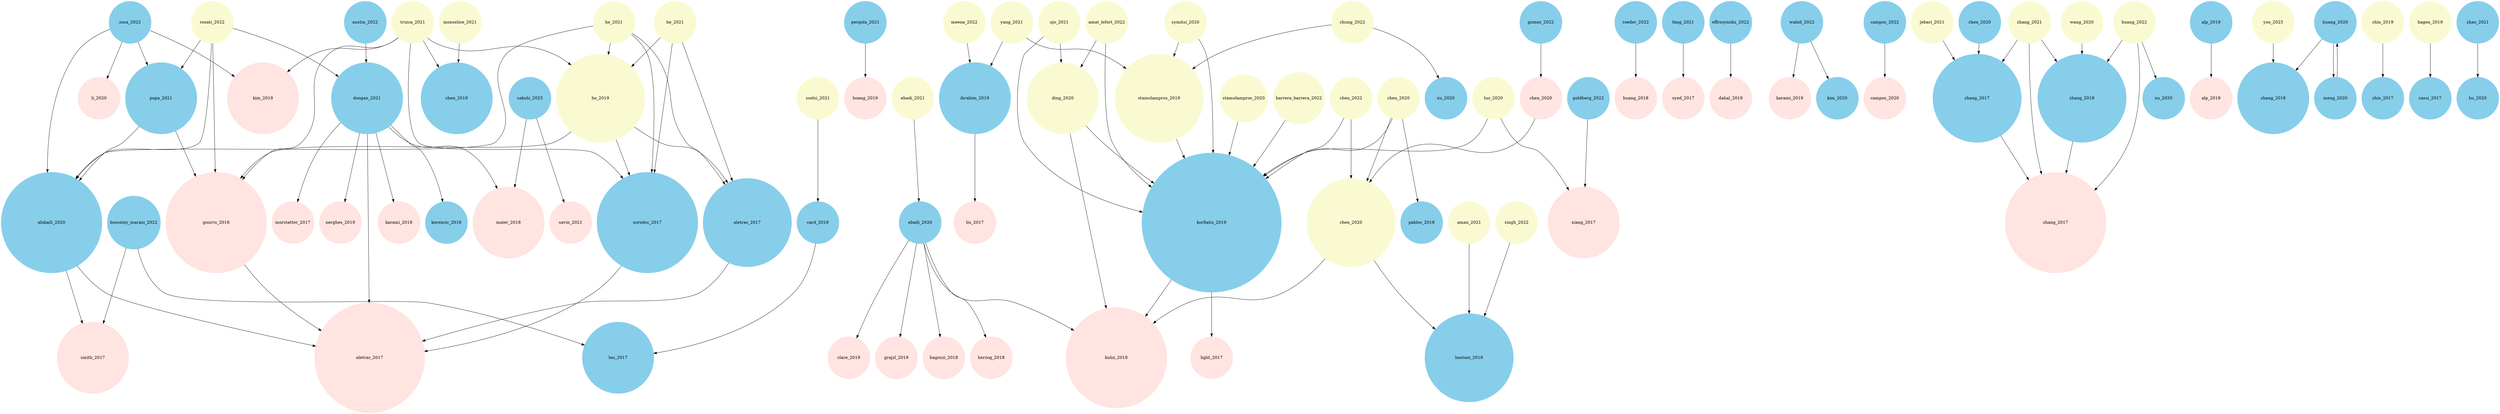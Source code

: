 strict digraph  {
hosseiny_marani_2022_one_rating_to_rule_them_all_evidence_of_multidimensionality_in_human_assessment_of_topic_labeling_quality [color=skyblue, height=2, id=hosseiny_marani_2022_one_rating_to_rule_them_all_evidence_of_multidimensionality_in_human_assessment_of_topic_labeling_quality, label=hosseiny_marani_2022, shape=circle, style=filled, width=2];
smith_2017_evaluating_visual_representations_for_topic_understanding_and_their_effects_on_manually_generated_topic_labels [color=mistyrose, height="3.386294361119891", id=smith_2017_evaluating_visual_representations_for_topic_understanding_and_their_effects_on_manually_generated_topic_labels, label=smith_2017, shape=circle, style=filled, width="3.386294361119891"];
sorodoc_2017_multimodal_topic_labelling [color=skyblue, height="4.772588722239782", id=sorodoc_2017_multimodal_topic_labelling, label=sorodoc_2017, shape=circle, style=filled, width="4.772588722239782"];
aletras_2017_evaluating_topic_representations_for_exploring_document_collections [color=mistyrose, height="5.218875824868201", id=aletras_2017_evaluating_topic_representations_for_exploring_document_collections, label=aletras_2017, shape=circle, style=filled, width="5.218875824868201"];
popa_2021_bart_tl_weakly_supervised_topic_label_generation [color=skyblue, height="3.386294361119891", id=popa_2021_bart_tl_weakly_supervised_topic_label_generation, label=popa_2021, shape=circle, style=filled, width="3.386294361119891"];
gourru_2018_united_we_stand_using_multiple_strategies_for_topic_labeling [color=mistyrose, height="4.772588722239782", id=gourru_2018_united_we_stand_using_multiple_strategies_for_topic_labeling, label=gourru_2018, shape=circle, style=filled, width="4.772588722239782"];
zosa_2022_multilingual_topic_labelling_of_news_topics_using_ontological_mapping [color=skyblue, height=2, id=zosa_2022_multilingual_topic_labelling_of_news_topics_using_ontological_mapping, label=zosa_2022, shape=circle, style=filled, width=2];
li_2020_global_surveillance_of_covid_19_by_mining_news_media_using_a_multi_source_dynamic_embedded_topic_model [color=mistyrose, height="2.0", id=li_2020_global_surveillance_of_covid_19_by_mining_news_media_using_a_multi_source_dynamic_embedded_topic_model, label=li_2020, shape=circle, style=filled, width="2.0"];
kim_2019_an_ontology_based_labeling_of_influential_topics_using_topic_network_analysis [color=mistyrose, height="3.386294361119891", id=kim_2019_an_ontology_based_labeling_of_influential_topics_using_topic_network_analysis, label=kim_2019, shape=circle, style=filled, width="3.386294361119891"];
pergola_2021_a_disentangled_adversarial_neural_topic_model_for_separating_opinions_from_plots_in_user_reviews [color=skyblue, height=2, id=pergola_2021_a_disentangled_adversarial_neural_topic_model_for_separating_opinions_from_plots_in_user_reviews, label=pergola_2021, shape=circle, style=filled, width=2];
hoang_2019_towards_autoencoding_variational_inference_for_aspect_based_opinion_summary [color=mistyrose, height="2.0", id=hoang_2019_towards_autoencoding_variational_inference_for_aspect_based_opinion_summary, label=hoang_2019, shape=circle, style=filled, width="2.0"];
doogan_2021_topic_model_or_topic_twaddle_re_evaluating_semantic_interpretability_measures [color=skyblue, height="3.386294361119891", id=doogan_2021_topic_model_or_topic_twaddle_re_evaluating_semantic_interpretability_measures, label=doogan_2021, shape=circle, style=filled, width="3.386294361119891"];
morstatter_2017_in_search_of_coherence_and_consensus_measuring_the_interpretability_of_statistical_topics [color=mistyrose, height="2.0", id=morstatter_2017_in_search_of_coherence_and_consensus_measuring_the_interpretability_of_statistical_topics, label=morstatter_2017, shape=circle, style=filled, width="2.0"];
nerghes_2019_narratives_of_the_refugee_crisis_a_comparative_study_of_mainstream_media_and_twitter [color=mistyrose, height="2.0", id=nerghes_2019_narratives_of_the_refugee_crisis_a_comparative_study_of_mainstream_media_and_twitter, label=nerghes_2019, shape=circle, style=filled, width="2.0"];
maier_2018_applying_lda_topic_modeling_in_communication_research_toward_a_valid_and_reliable_methodology [color=mistyrose, height="3.386294361119891", id=maier_2018_applying_lda_topic_modeling_in_communication_research_toward_a_valid_and_reliable_methodology, label=maier_2018, shape=circle, style=filled, width="3.386294361119891"];
karami_2018_characterizing_diabetes_diet_exercise_and_obesity_comments_on_twitter [color=mistyrose, height="2.0", id=karami_2018_characterizing_diabetes_diet_exercise_and_obesity_comments_on_twitter, label=karami_2018, shape=circle, style=filled, width="2.0"];
alokaili_2020_automatic_generation_of_topic_labels [color=skyblue, height="4.772588722239782", id=alokaili_2020_automatic_generation_of_topic_labels, label=alokaili_2020, shape=circle, style=filled, width="4.772588722239782"];
ibrahim_2019_a_text_analytics_approach_for_online_retailing_service_improvement_evidence_from_twitter [color=skyblue, height="3.386294361119891", id=ibrahim_2019_a_text_analytics_approach_for_online_retailing_service_improvement_evidence_from_twitter, label=ibrahim_2019, shape=circle, style=filled, width="3.386294361119891"];
liu_2017_an_investigation_of_brand_related_user_generated_content_on_twitter [color=mistyrose, height="2.0", id=liu_2017_an_investigation_of_brand_related_user_generated_content_on_twitter, label=liu_2017, shape=circle, style=filled, width="2.0"];
goldberg_2022_sourcing_product_innovation_intelligence_from_online_reviews [color=skyblue, height=2, id=goldberg_2022_sourcing_product_innovation_intelligence_from_online_reviews, label=goldberg_2022, shape=circle, style=filled, width=2];
xiang_2017_a_comparative_analysis_of_major_online_review_platforms_implications_for_social_media_analytics_in_hospitality_and_tourism [color=mistyrose, height="3.386294361119891", id=xiang_2017_a_comparative_analysis_of_major_online_review_platforms_implications_for_social_media_analytics_in_hospitality_and_tourism, label=xiang_2017, shape=circle, style=filled, width="3.386294361119891"];
roeder_2022_data_driven_decision_making_in_credit_risk_management_the_information_value_of_analyst_reports [color=skyblue, height=2, id=roeder_2022_data_driven_decision_making_in_credit_risk_management_the_information_value_of_analyst_reports, label=roeder_2022, shape=circle, style=filled, width=2];
huang_2018_analyst_information_discovery_and_interpretation_roles_a_topic_modeling_approach [color=mistyrose, height="2.0", id=huang_2018_analyst_information_discovery_and_interpretation_roles_a_topic_modeling_approach, label=huang_2018, shape=circle, style=filled, width="2.0"];
sakshi_2023_recent_trends_in_mathematical_expressions_recognition_an_lda_based_analysis [color=skyblue, height=2, id=sakshi_2023_recent_trends_in_mathematical_expressions_recognition_an_lda_based_analysis, label=sakshi_2023, shape=circle, style=filled, width=2];
savin_2021_free_associations_of_citizens_and_scientists_with_economic_and_green_growth_a_computational_linguistics_analysis [color=mistyrose, height="2.0", id=savin_2021_free_associations_of_citizens_and_scientists_with_economic_and_green_growth_a_computational_linguistics_analysis, label=savin_2021, shape=circle, style=filled, width="2.0"];
korfiatis_2019_measuring_service_quality_from_unstructured_data_a_topic_modeling_application_on_airline_passengers_online_reviews [color=skyblue, height="6.605170185988092", id=korfiatis_2019_measuring_service_quality_from_unstructured_data_a_topic_modeling_application_on_airline_passengers_online_reviews, label=korfiatis_2019, shape=circle, style=filled, width="6.605170185988092"];
kuhn_2018_using_structural_topic_modeling_to_identify_latent_topics_and_trends_in_aviation_incident_reports [color=mistyrose, height="4.772588722239782", id=kuhn_2018_using_structural_topic_modeling_to_identify_latent_topics_and_trends_in_aviation_incident_reports, label=kuhn_2018, shape=circle, style=filled, width="4.772588722239782"];
light_2017_managing_the_boundaries_of_taste_culture_valuation_and_computational_social_science [color=mistyrose, height="2.0", id=light_2017_managing_the_boundaries_of_taste_culture_valuation_and_computational_social_science, label=light_2017, shape=circle, style=filled, width="2.0"];
gomez_2022_large_scale_analysis_of_open_mooc_reviews_to_support_learners_course_selection [color=skyblue, height=2, id=gomez_2022_large_scale_analysis_of_open_mooc_reviews_to_support_learners_course_selection, label=gomez_2022, shape=circle, style=filled, width=2];
chen_2020_what_are_moocs_learners_concerns_text_analysis_of_reviews_for_computer_science_courses [color=mistyrose, height="2.0", id=chen_2020_what_are_moocs_learners_concerns_text_analysis_of_reviews_for_computer_science_courses, label=chen_2020, shape=circle, style=filled, width="2.0"];
fang_2021_criteria_determination_of_analytic_hierarchy_process_using_a_topic_model [color=skyblue, height=2, id=fang_2021_criteria_determination_of_analytic_hierarchy_process_using_a_topic_model, label=fang_2021, shape=circle, style=filled, width=2];
syed_2017_full_text_or_abstract_examining_topic_coherence_scores_using_latent_dirichlet_allocation [color=mistyrose, height="2.0", id=syed_2017_full_text_or_abstract_examining_topic_coherence_scores_using_latent_dirichlet_allocation, label=syed_2017, shape=circle, style=filled, width="2.0"];
effrosynidis_2022_the_climate_change_twitter_dataset [color=skyblue, height=2, id=effrosynidis_2022_the_climate_change_twitter_dataset, label=effrosynidis_2022, shape=circle, style=filled, width=2];
dahal_2019_topic_modeling_and_sentiment_analysis_of_global_climate_change_tweets [color=mistyrose, height="2.0", id=dahal_2019_topic_modeling_and_sentiment_analysis_of_global_climate_change_tweets, label=dahal_2019, shape=circle, style=filled, width="2.0"];
wahid_2022_topic2labels_a_framework_to_annotate_and_classify_the_social_media_data_through_lda_topics_and_deep_learning_models_for_crisis_response [color=skyblue, height=2, id=wahid_2022_topic2labels_a_framework_to_annotate_and_classify_the_social_media_data_through_lda_topics_and_deep_learning_models_for_crisis_response, label=wahid_2022, shape=circle, style=filled, width=2];
karami_2019_twitter_speaks_a_case_of_national_disaster_situational_awareness [color=mistyrose, height="2.0", id=karami_2019_twitter_speaks_a_case_of_national_disaster_situational_awareness, label=karami_2019, shape=circle, style=filled, width="2.0"];
campos_2022_providing_recommendations_for_communities_of_learners_in_moocs_ecosystems [color=skyblue, height=2, id=campos_2022_providing_recommendations_for_communities_of_learners_in_moocs_ecosystems, label=campos_2022, shape=circle, style=filled, width=2];
campos_2020_recommendation_system_for_knowledge_acquisition_in_moocs_ecosystems [color=mistyrose, height="2.0", id=campos_2020_recommendation_system_for_knowledge_acquisition_in_moocs_ecosystems, label=campos_2020, shape=circle, style=filled, width="2.0"];
zhang_2018_does_deep_learning_help_topic_extraction_a_kernel_k_means_clustering_method_with_word_embedding [color=skyblue, height="4.19722457733622", id=zhang_2018_does_deep_learning_help_topic_extraction_a_kernel_k_means_clustering_method_with_word_embedding, label=zhang_2018, shape=circle, style=filled, width="4.19722457733622"];
zhang_2017_scientific_evolutionary_pathways_identifying_and_visualizing_relationships_for_scientific_topics [color=mistyrose, height="4.772588722239782", id=zhang_2017_scientific_evolutionary_pathways_identifying_and_visualizing_relationships_for_scientific_topics, label=zhang_2017, shape=circle, style=filled, width="4.772588722239782"];
ebadi_2020_application_of_machine_learning_techniques_to_assess_the_trends_and_alignment_of_the_funded_research_output [color=skyblue, height="2.0", id=ebadi_2020_application_of_machine_learning_techniques_to_assess_the_trends_and_alignment_of_the_funded_research_output, label=ebadi_2020, shape=circle, style=filled, width="2.0"];
bagozzi_2018_the_politics_of_scrutiny_in_human_rights_monitoring_evidence_from_structural_topic_models_of_us_state_department_human_rights_reports [color=mistyrose, height="2.0", id=bagozzi_2018_the_politics_of_scrutiny_in_human_rights_monitoring_evidence_from_structural_topic_models_of_us_state_department_human_rights_reports, label=bagozzi_2018, shape=circle, style=filled, width="2.0"];
herzog_2018_transfer_topic_labeling_with_domain_specific_knowledge_base_an_analysis_of_uk_house_of_commons_speeches_1935_2014 [color=mistyrose, height="2.0", id=herzog_2018_transfer_topic_labeling_with_domain_specific_knowledge_base_an_analysis_of_uk_house_of_commons_speeches_1935_2014, label=herzog_2018, shape=circle, style=filled, width="2.0"];
clare_2019_modelling_research_topic_trends_in_community_forestry [color=mistyrose, height="2.0", id=clare_2019_modelling_research_topic_trends_in_community_forestry, label=clare_2019, shape=circle, style=filled, width="2.0"];
grajzl_2019_toward_understanding_17th_century_english_culture_a_structural_topic_model_of_francis_bacontextquotesingles_ideas [color=mistyrose, height="2.0", id=grajzl_2019_toward_understanding_17th_century_english_culture_a_structural_topic_model_of_francis_bacontextquotesingles_ideas, label=grajzl_2019, shape=circle, style=filled, width="2.0"];
alp_2019_influence_factorization_for_identifying_authorities_in_twitter [color=skyblue, height=2, id=alp_2019_influence_factorization_for_identifying_authorities_in_twitter, label=alp_2019, shape=circle, style=filled, width=2];
alp_2018_identifying_topical_influencers_on_twitter_based_on_user_behavior_and_network_topology [color=mistyrose, height="2.0", id=alp_2018_identifying_topical_influencers_on_twitter_based_on_user_behavior_and_network_topology, label=alp_2018, shape=circle, style=filled, width="2.0"];
card_2018_neural_models_for_documents_with_metadata [color=skyblue, height="2.0", id=card_2018_neural_models_for_documents_with_metadata, label=card_2018, shape=circle, style=filled, width="2.0"];
scelsi_2021_principled_analysis_of_energy_discourse_across_domains_with_thesaurus_based_automatic_topic_labeling [color=lightgoldenrodyellow, height=2, id=scelsi_2021_principled_analysis_of_energy_discourse_across_domains_with_thesaurus_based_automatic_topic_labeling, label=scelsi_2021, shape=circle, style=filled, width=2];
he_2021_automatic_topic_labeling_model_with_paired_attention_based_on_pre_trained_deep_neural_network [color=lightgoldenrodyellow, height=2, id=he_2021_automatic_topic_labeling_model_with_paired_attention_based_on_pre_trained_deep_neural_network, label=he_2021, shape=circle, style=filled, width=2];
truica_2021_tlatr_automatic_topic_labeling_using_automatic_domain_specific_term_recognition [color=lightgoldenrodyellow, height=2, id=truica_2021_tlatr_automatic_topic_labeling_using_automatic_domain_specific_term_recognition, label=truica_2021, shape=circle, style=filled, width=2];
he_2021_automatic_topic_labeling_using_graph_based_pre_trained_neural_embedding [color=lightgoldenrodyellow, height=2, id=he_2021_automatic_topic_labeling_using_graph_based_pre_trained_neural_embedding, label=he_2021, shape=circle, style=filled, width=2];
he_2019_automatic_labeling_of_topic_models_using_graph_based_ranking [color=lightgoldenrodyellow, height="4.19722457733622", id=he_2019_automatic_labeling_of_topic_models_using_graph_based_ranking, label=he_2019, shape=circle, style=filled, width="4.19722457733622"];
rosati_2022_moving_beyond_word_lists_towards_abstractive_topic_labels_for_human_like_topics_of_scientific_documents [color=lightgoldenrodyellow, height=2, id=rosati_2022_moving_beyond_word_lists_towards_abstractive_topic_labels_for_human_like_topics_of_scientific_documents, label=rosati_2022, shape=circle, style=filled, width=2];
aletras_2017_labeling_topics_with_images_using_a_neural_network [color=skyblue, height="4.19722457733622", id=aletras_2017_labeling_topics_with_images_using_a_neural_network, label=aletras_2017, shape=circle, style=filled, width="4.19722457733622"];
zhang_2018_taxogen_unsupervised_topic_taxonomy_construction_by_adaptive_term_embedding_and_clustering [color=skyblue, height="3.386294361119891", id=zhang_2018_taxogen_unsupervised_topic_taxonomy_construction_by_adaptive_term_embedding_and_clustering, label=zhang_2018, shape=circle, style=filled, width="3.386294361119891"];
yoo_2023_exploring_the_nexus_between_food_and_vegn_lifestyle_via_text_mining_based_online_community_analytics [color=lightgoldenrodyellow, height=2, id=yoo_2023_exploring_the_nexus_between_food_and_vegn_lifestyle_via_text_mining_based_online_community_analytics, label=yoo_2023, shape=circle, style=filled, width=2];
chin_2017_totem_personal_tweets_summarization_on_mobile_devices [color=skyblue, height="2.0", id=chin_2017_totem_personal_tweets_summarization_on_mobile_devices, label=chin_2017, shape=circle, style=filled, width="2.0"];
chin_2019_ondemand_recent_personal_tweets_summarization_on_mobile_devices [color=lightgoldenrodyellow, height=2, id=chin_2019_ondemand_recent_personal_tweets_summarization_on_mobile_devices, label=chin_2019, shape=circle, style=filled, width=2];
xu_2020_how_do_consumers_in_the_sharing_economy_value_sharing_evidence_from_online_reviews [color=skyblue, height="2.0", id=xu_2020_how_do_consumers_in_the_sharing_economy_value_sharing_evidence_from_online_reviews, label=xu_2020, shape=circle, style=filled, width="2.0"];
chung_2022_understanding_music_streaming_services_via_text_mining_of_online_customer_reviews [color=lightgoldenrodyellow, height=2, id=chung_2022_understanding_music_streaming_services_via_text_mining_of_online_customer_reviews, label=chung_2022, shape=circle, style=filled, width=2];
meena_2022_online_food_delivery_companies_performance_and_consumers_expectations_during_covid_19_an_investigation_using_machine_learning_approach [color=lightgoldenrodyellow, height=2, id=meena_2022_online_food_delivery_companies_performance_and_consumers_expectations_during_covid_19_an_investigation_using_machine_learning_approach, label=meena_2022, shape=circle, style=filled, width=2];
yang_2021_revealing_industry_challenge_and_business_response_to_covid_19_a_text_mining_approach [color=lightgoldenrodyellow, height=2, id=yang_2021_revealing_industry_challenge_and_business_response_to_covid_19_a_text_mining_approach, label=yang_2021, shape=circle, style=filled, width=2];
pablos_2018_w2vlda_almost_unsupervised_system_for_aspect_based_sentiment_analysis [color=skyblue, height="2.0", id=pablos_2018_w2vlda_almost_unsupervised_system_for_aspect_based_sentiment_analysis, label=pablos_2018, shape=circle, style=filled, width="2.0"];
chen_2020_a_structural_topic_modeling_based_bibliometric_study_of_sentiment_analysis_literature [color=lightgoldenrodyellow, height=2, id=chen_2020_a_structural_topic_modeling_based_bibliometric_study_of_sentiment_analysis_literature, label=chen_2020, shape=circle, style=filled, width=2];
symitsi_2020_the_informational_value_of_employee_online_reviews [color=lightgoldenrodyellow, height=2, id=symitsi_2020_the_informational_value_of_employee_online_reviews, label=symitsi_2020, shape=circle, style=filled, width=2];
ojo_2021_what_matters_most_to_patients_on_the_core_determinants_of_patient_experience_from_free_text_feedback [color=lightgoldenrodyellow, height=2, id=ojo_2021_what_matters_most_to_patients_on_the_core_determinants_of_patient_experience_from_free_text_feedback, label=ojo_2021, shape=circle, style=filled, width=2];
amat_lefort_2022_quality_40_big_data_analytics_to_explore_service_quality_attributes_and_their_relation_to_user_sentiment_in_airbnb_reviews [color=lightgoldenrodyellow, height=2, id=amat_lefort_2022_quality_40_big_data_analytics_to_explore_service_quality_attributes_and_their_relation_to_user_sentiment_in_airbnb_reviews, label=amat_lefort_2022, shape=circle, style=filled, width=2];
chen_2022_a_decade_of_sentic_computing_topic_modeling_and_bibliometric_analysis [color=lightgoldenrodyellow, height=2, id=chen_2022_a_decade_of_sentic_computing_topic_modeling_and_bibliometric_analysis, label=chen_2022, shape=circle, style=filled, width=2];
ding_2020_employing_structural_topic_modelling_to_explore_perceived_service_quality_attributes_in_airbnb_accommodation [color=lightgoldenrodyellow, height="3.386294361119891", id=ding_2020_employing_structural_topic_modelling_to_explore_perceived_service_quality_attributes_in_airbnb_accommodation, label=ding_2020, shape=circle, style=filled, width="3.386294361119891"];
stamolampros_2020_harnessing_the_wisdom_of_employees_from_online_reviews [color=lightgoldenrodyellow, height=2, id=stamolampros_2020_harnessing_the_wisdom_of_employees_from_online_reviews, label=stamolampros_2020, shape=circle, style=filled, width=2];
stamolampros_2019_job_satisfaction_and_employee_turnover_determinants_in_high_contact_services_insights_from_employeesonline_reviews [color=lightgoldenrodyellow, height="4.19722457733622", id=stamolampros_2019_job_satisfaction_and_employee_turnover_determinants_in_high_contact_services_insights_from_employeesonline_reviews, label=stamolampros_2019, shape=circle, style=filled, width="4.19722457733622"];
luo_2020_topic_modelling_for_theme_park_online_reviews_analysis_of_disneyland [color=lightgoldenrodyellow, height=2, id=luo_2020_topic_modelling_for_theme_park_online_reviews_analysis_of_disneyland, label=luo_2020, shape=circle, style=filled, width=2];
barrera_barrera_2022_selecting_the_appropriate_leading_journal_in_hospitality_and_tourism_research_a_guide_based_on_the_topic_journal_fit_and_the_jcr_impact_factor [color=lightgoldenrodyellow, height=2, id=barrera_barrera_2022_selecting_the_appropriate_leading_journal_in_hospitality_and_tourism_research_a_guide_based_on_the_topic_journal_fit_and_the_jcr_impact_factor, label=barrera_barrera_2022, shape=circle, style=filled, width=2];
bastani_2019_latent_dirichlet_allocation_lda_for_topic_modeling_of_the_cfpb_consumer_complaints [color=skyblue, height="4.19722457733622", id=bastani_2019_latent_dirichlet_allocation_lda_for_topic_modeling_of_the_cfpb_consumer_complaints, label=bastani_2019, shape=circle, style=filled, width="4.19722457733622"];
chen_2020_detecting_latent_topics_and_trends_in_educational_technologies_over_four_decades_using_structural_topic_modeling_a_retrospective_of_all_volumes_of_computers__education [color=lightgoldenrodyellow, height="4.19722457733622", id=chen_2020_detecting_latent_topics_and_trends_in_educational_technologies_over_four_decades_using_structural_topic_modeling_a_retrospective_of_all_volumes_of_computers__education, label=chen_2020, shape=circle, style=filled, width="4.19722457733622"];
singh_2022_modeling_the_public_attitude_towards_organic_foods_a_big_data_and_text_mining_approach [color=lightgoldenrodyellow, height=2, id=singh_2022_modeling_the_public_attitude_towards_organic_foods_a_big_data_and_text_mining_approach, label=singh_2022, shape=circle, style=filled, width=2];
aman_2021_listen_to_e_scooter_riders_mining_rider_satisfaction_factors_from_app_store_reviews [color=lightgoldenrodyellow, height=2, id=aman_2021_listen_to_e_scooter_riders_mining_rider_satisfaction_factors_from_app_store_reviews, label=aman_2021, shape=circle, style=filled, width=2];
zhang_2021_topic_evolution_disruption_and_resilience_in_early_covid_19_research [color=lightgoldenrodyellow, height=2, id=zhang_2021_topic_evolution_disruption_and_resilience_in_early_covid_19_research, label=zhang_2021, shape=circle, style=filled, width=2];
huang_2022_identification_of_topic_evolution_network_analytics_with_piecewise_linear_representation_and_word_embedding [color=lightgoldenrodyellow, height=2, id=huang_2022_identification_of_topic_evolution_network_analytics_with_piecewise_linear_representation_and_word_embedding, label=huang_2022, shape=circle, style=filled, width=2];
wang_2020_a_topic_based_patent_analytics_approach_for_exploring_technological_trends_in_smart_manufacturing [color=lightgoldenrodyellow, height=2, id=wang_2020_a_topic_based_patent_analytics_approach_for_exploring_technological_trends_in_smart_manufacturing, label=wang_2020, shape=circle, style=filled, width=2];
ebadi_2021_understanding_the_temporal_evolution_of_covid_19_research_through_machine_learning_and_natural_language_processing [color=lightgoldenrodyellow, height=2, id=ebadi_2021_understanding_the_temporal_evolution_of_covid_19_research_through_machine_learning_and_natural_language_processing, label=ebadi_2021, shape=circle, style=filled, width=2];
cassi_2017_improving_fitness_mapping_research_priorities_against_societal_needs_on_obesity [color=skyblue, height="2.0", id=cassi_2017_improving_fitness_mapping_research_priorities_against_societal_needs_on_obesity, label=cassi_2017, shape=circle, style=filled, width="2.0"];
hagen_2019_open_data_visualizations_and_analytics_as_tools_for_policy_making [color=lightgoldenrodyellow, height=2, id=hagen_2019_open_data_visualizations_and_analytics_as_tools_for_policy_making, label=hagen_2019, shape=circle, style=filled, width=2];
xu_2020_topic_linked_innovation_paths_in_science_and_technology [color=skyblue, height="2.0", id=xu_2020_topic_linked_innovation_paths_in_science_and_technology, label=xu_2020, shape=circle, style=filled, width="2.0"];
zhang_2017_detecting_and_predicting_the_topic_change_of_knowledge_based_systems_a_topic_based_bibliometric_analysis_from_1991_to_2016 [color=skyblue, height="4.19722457733622", id=zhang_2017_detecting_and_predicting_the_topic_change_of_knowledge_based_systems_a_topic_based_bibliometric_analysis_from_1991_to_2016, label=zhang_2017, shape=circle, style=filled, width="4.19722457733622"];
jebari_2021_the_use_of_citation_context_to_detect_the_evolution_of_research_topics_a_large_scale_analysis [color=lightgoldenrodyellow, height=2, id=jebari_2021_the_use_of_citation_context_to_detect_the_evolution_of_research_topics_a_large_scale_analysis, label=jebari_2021, shape=circle, style=filled, width=2];
chen_2019_experimental_explorations_on_short_text_topic_mining_between_lda_and_nmf_based_schemes [color=skyblue, height="3.386294361119891", id=chen_2019_experimental_explorations_on_short_text_topic_mining_between_lda_and_nmf_based_schemes, label=chen_2019, shape=circle, style=filled, width="3.386294361119891"];
monselise_2021_topics_and_sentiments_of_public_concerns_regarding_covid_19_vaccines_social_media_trend_analysis [color=lightgoldenrodyellow, height=2, id=monselise_2021_topics_and_sentiments_of_public_concerns_regarding_covid_19_vaccines_social_media_trend_analysis, label=monselise_2021, shape=circle, style=filled, width=2];
lau_2017_topically_driven_neural_language_model [color=skyblue, height="3.386294361119891", id=lau_2017_topically_driven_neural_language_model, label=lau_2017, shape=circle, style=filled, width="3.386294361119891"];
austin_2022_community_topic_topic_model_inference_by_consecutive_word_community_discovery [color=skyblue, height=2, id=austin_2022_community_topic_topic_model_inference_by_consecutive_word_community_discovery, label=austin_2022, shape=circle, style=filled, width=2];
hu_2020_neural_topic_modeling_with_cycle_consistent_adversarial_training [color=skyblue, height="2.0", id=hu_2020_neural_topic_modeling_with_cycle_consistent_adversarial_training, label=hu_2020, shape=circle, style=filled, width="2.0"];
zhao_2021_adversarial_learning_of_poisson_factorisation_model_for_gauging_brand_sentiment_in_user_reviews [color=skyblue, height=2, id=zhao_2021_adversarial_learning_of_poisson_factorisation_model_for_gauging_brand_sentiment_in_user_reviews, label=zhao_2021, shape=circle, style=filled, width=2];
meng_2020_hierarchical_topic_mining_via_joint_spherical_tree_and_text_embedding [color=skyblue, height="2.0", id=meng_2020_hierarchical_topic_mining_via_joint_spherical_tree_and_text_embedding, label=meng_2020, shape=circle, style=filled, width="2.0"];
huang_2020_corel_seed_guided_topical_taxonomy_construction_by_concept_learning_and_relation_transferring [color=skyblue, height="2.0", id=huang_2020_corel_seed_guided_topical_taxonomy_construction_by_concept_learning_and_relation_transferring, label=huang_2020, shape=circle, style=filled, width="2.0"];
korencic_2018_document_based_topic_coherence_measures_for_news_media_text [color=skyblue, height="2.0", id=korencic_2018_document_based_topic_coherence_measures_for_news_media_text, label=korencic_2018, shape=circle, style=filled, width="2.0"];
kim_2020_word2vec_based_latent_semantic_analysis_w2v_lsa_for_topic_modeling_a_study_on_blockchain_technology_trend_analysis [color=skyblue, height="2.0", id=kim_2020_word2vec_based_latent_semantic_analysis_w2v_lsa_for_topic_modeling_a_study_on_blockchain_technology_trend_analysis, label=kim_2020, shape=circle, style=filled, width="2.0"];
chen_2020_a_topic_sensitive_trust_evaluation_approach_for_users_in_online_communities [color=skyblue, height=2, id=chen_2020_a_topic_sensitive_trust_evaluation_approach_for_users_in_online_communities, label=chen_2020, shape=circle, style=filled, width=2];
hosseiny_marani_2022_one_rating_to_rule_them_all_evidence_of_multidimensionality_in_human_assessment_of_topic_labeling_quality -> smith_2017_evaluating_visual_representations_for_topic_understanding_and_their_effects_on_manually_generated_topic_labels;
hosseiny_marani_2022_one_rating_to_rule_them_all_evidence_of_multidimensionality_in_human_assessment_of_topic_labeling_quality -> lau_2017_topically_driven_neural_language_model;
sorodoc_2017_multimodal_topic_labelling -> aletras_2017_evaluating_topic_representations_for_exploring_document_collections;
popa_2021_bart_tl_weakly_supervised_topic_label_generation -> gourru_2018_united_we_stand_using_multiple_strategies_for_topic_labeling;
popa_2021_bart_tl_weakly_supervised_topic_label_generation -> alokaili_2020_automatic_generation_of_topic_labels;
gourru_2018_united_we_stand_using_multiple_strategies_for_topic_labeling -> aletras_2017_evaluating_topic_representations_for_exploring_document_collections;
zosa_2022_multilingual_topic_labelling_of_news_topics_using_ontological_mapping -> li_2020_global_surveillance_of_covid_19_by_mining_news_media_using_a_multi_source_dynamic_embedded_topic_model;
zosa_2022_multilingual_topic_labelling_of_news_topics_using_ontological_mapping -> kim_2019_an_ontology_based_labeling_of_influential_topics_using_topic_network_analysis;
zosa_2022_multilingual_topic_labelling_of_news_topics_using_ontological_mapping -> popa_2021_bart_tl_weakly_supervised_topic_label_generation;
zosa_2022_multilingual_topic_labelling_of_news_topics_using_ontological_mapping -> alokaili_2020_automatic_generation_of_topic_labels;
pergola_2021_a_disentangled_adversarial_neural_topic_model_for_separating_opinions_from_plots_in_user_reviews -> hoang_2019_towards_autoencoding_variational_inference_for_aspect_based_opinion_summary;
doogan_2021_topic_model_or_topic_twaddle_re_evaluating_semantic_interpretability_measures -> morstatter_2017_in_search_of_coherence_and_consensus_measuring_the_interpretability_of_statistical_topics;
doogan_2021_topic_model_or_topic_twaddle_re_evaluating_semantic_interpretability_measures -> nerghes_2019_narratives_of_the_refugee_crisis_a_comparative_study_of_mainstream_media_and_twitter;
doogan_2021_topic_model_or_topic_twaddle_re_evaluating_semantic_interpretability_measures -> maier_2018_applying_lda_topic_modeling_in_communication_research_toward_a_valid_and_reliable_methodology;
doogan_2021_topic_model_or_topic_twaddle_re_evaluating_semantic_interpretability_measures -> karami_2018_characterizing_diabetes_diet_exercise_and_obesity_comments_on_twitter;
doogan_2021_topic_model_or_topic_twaddle_re_evaluating_semantic_interpretability_measures -> aletras_2017_evaluating_topic_representations_for_exploring_document_collections;
doogan_2021_topic_model_or_topic_twaddle_re_evaluating_semantic_interpretability_measures -> korencic_2018_document_based_topic_coherence_measures_for_news_media_text;
alokaili_2020_automatic_generation_of_topic_labels -> smith_2017_evaluating_visual_representations_for_topic_understanding_and_their_effects_on_manually_generated_topic_labels;
alokaili_2020_automatic_generation_of_topic_labels -> aletras_2017_evaluating_topic_representations_for_exploring_document_collections;
ibrahim_2019_a_text_analytics_approach_for_online_retailing_service_improvement_evidence_from_twitter -> liu_2017_an_investigation_of_brand_related_user_generated_content_on_twitter;
goldberg_2022_sourcing_product_innovation_intelligence_from_online_reviews -> xiang_2017_a_comparative_analysis_of_major_online_review_platforms_implications_for_social_media_analytics_in_hospitality_and_tourism;
roeder_2022_data_driven_decision_making_in_credit_risk_management_the_information_value_of_analyst_reports -> huang_2018_analyst_information_discovery_and_interpretation_roles_a_topic_modeling_approach;
sakshi_2023_recent_trends_in_mathematical_expressions_recognition_an_lda_based_analysis -> savin_2021_free_associations_of_citizens_and_scientists_with_economic_and_green_growth_a_computational_linguistics_analysis;
sakshi_2023_recent_trends_in_mathematical_expressions_recognition_an_lda_based_analysis -> maier_2018_applying_lda_topic_modeling_in_communication_research_toward_a_valid_and_reliable_methodology;
korfiatis_2019_measuring_service_quality_from_unstructured_data_a_topic_modeling_application_on_airline_passengers_online_reviews -> kuhn_2018_using_structural_topic_modeling_to_identify_latent_topics_and_trends_in_aviation_incident_reports;
korfiatis_2019_measuring_service_quality_from_unstructured_data_a_topic_modeling_application_on_airline_passengers_online_reviews -> light_2017_managing_the_boundaries_of_taste_culture_valuation_and_computational_social_science;
gomez_2022_large_scale_analysis_of_open_mooc_reviews_to_support_learners_course_selection -> chen_2020_what_are_moocs_learners_concerns_text_analysis_of_reviews_for_computer_science_courses;
chen_2020_what_are_moocs_learners_concerns_text_analysis_of_reviews_for_computer_science_courses -> chen_2020_detecting_latent_topics_and_trends_in_educational_technologies_over_four_decades_using_structural_topic_modeling_a_retrospective_of_all_volumes_of_computers__education;
fang_2021_criteria_determination_of_analytic_hierarchy_process_using_a_topic_model -> syed_2017_full_text_or_abstract_examining_topic_coherence_scores_using_latent_dirichlet_allocation;
effrosynidis_2022_the_climate_change_twitter_dataset -> dahal_2019_topic_modeling_and_sentiment_analysis_of_global_climate_change_tweets;
wahid_2022_topic2labels_a_framework_to_annotate_and_classify_the_social_media_data_through_lda_topics_and_deep_learning_models_for_crisis_response -> karami_2019_twitter_speaks_a_case_of_national_disaster_situational_awareness;
wahid_2022_topic2labels_a_framework_to_annotate_and_classify_the_social_media_data_through_lda_topics_and_deep_learning_models_for_crisis_response -> kim_2020_word2vec_based_latent_semantic_analysis_w2v_lsa_for_topic_modeling_a_study_on_blockchain_technology_trend_analysis;
campos_2022_providing_recommendations_for_communities_of_learners_in_moocs_ecosystems -> campos_2020_recommendation_system_for_knowledge_acquisition_in_moocs_ecosystems;
zhang_2018_does_deep_learning_help_topic_extraction_a_kernel_k_means_clustering_method_with_word_embedding -> zhang_2017_scientific_evolutionary_pathways_identifying_and_visualizing_relationships_for_scientific_topics;
ebadi_2020_application_of_machine_learning_techniques_to_assess_the_trends_and_alignment_of_the_funded_research_output -> bagozzi_2018_the_politics_of_scrutiny_in_human_rights_monitoring_evidence_from_structural_topic_models_of_us_state_department_human_rights_reports;
ebadi_2020_application_of_machine_learning_techniques_to_assess_the_trends_and_alignment_of_the_funded_research_output -> herzog_2018_transfer_topic_labeling_with_domain_specific_knowledge_base_an_analysis_of_uk_house_of_commons_speeches_1935_2014;
ebadi_2020_application_of_machine_learning_techniques_to_assess_the_trends_and_alignment_of_the_funded_research_output -> kuhn_2018_using_structural_topic_modeling_to_identify_latent_topics_and_trends_in_aviation_incident_reports;
ebadi_2020_application_of_machine_learning_techniques_to_assess_the_trends_and_alignment_of_the_funded_research_output -> clare_2019_modelling_research_topic_trends_in_community_forestry;
ebadi_2020_application_of_machine_learning_techniques_to_assess_the_trends_and_alignment_of_the_funded_research_output -> grajzl_2019_toward_understanding_17th_century_english_culture_a_structural_topic_model_of_francis_bacontextquotesingles_ideas;
alp_2019_influence_factorization_for_identifying_authorities_in_twitter -> alp_2018_identifying_topical_influencers_on_twitter_based_on_user_behavior_and_network_topology;
card_2018_neural_models_for_documents_with_metadata -> lau_2017_topically_driven_neural_language_model;
scelsi_2021_principled_analysis_of_energy_discourse_across_domains_with_thesaurus_based_automatic_topic_labeling -> card_2018_neural_models_for_documents_with_metadata;
he_2021_automatic_topic_labeling_model_with_paired_attention_based_on_pre_trained_deep_neural_network -> sorodoc_2017_multimodal_topic_labelling;
he_2021_automatic_topic_labeling_model_with_paired_attention_based_on_pre_trained_deep_neural_network -> aletras_2017_labeling_topics_with_images_using_a_neural_network;
he_2021_automatic_topic_labeling_model_with_paired_attention_based_on_pre_trained_deep_neural_network -> he_2019_automatic_labeling_of_topic_models_using_graph_based_ranking;
truica_2021_tlatr_automatic_topic_labeling_using_automatic_domain_specific_term_recognition -> sorodoc_2017_multimodal_topic_labelling;
truica_2021_tlatr_automatic_topic_labeling_using_automatic_domain_specific_term_recognition -> chen_2019_experimental_explorations_on_short_text_topic_mining_between_lda_and_nmf_based_schemes;
truica_2021_tlatr_automatic_topic_labeling_using_automatic_domain_specific_term_recognition -> kim_2019_an_ontology_based_labeling_of_influential_topics_using_topic_network_analysis;
truica_2021_tlatr_automatic_topic_labeling_using_automatic_domain_specific_term_recognition -> he_2019_automatic_labeling_of_topic_models_using_graph_based_ranking;
truica_2021_tlatr_automatic_topic_labeling_using_automatic_domain_specific_term_recognition -> gourru_2018_united_we_stand_using_multiple_strategies_for_topic_labeling;
he_2021_automatic_topic_labeling_using_graph_based_pre_trained_neural_embedding -> sorodoc_2017_multimodal_topic_labelling;
he_2021_automatic_topic_labeling_using_graph_based_pre_trained_neural_embedding -> aletras_2017_labeling_topics_with_images_using_a_neural_network;
he_2021_automatic_topic_labeling_using_graph_based_pre_trained_neural_embedding -> alokaili_2020_automatic_generation_of_topic_labels;
he_2021_automatic_topic_labeling_using_graph_based_pre_trained_neural_embedding -> he_2019_automatic_labeling_of_topic_models_using_graph_based_ranking;
he_2019_automatic_labeling_of_topic_models_using_graph_based_ranking -> sorodoc_2017_multimodal_topic_labelling;
he_2019_automatic_labeling_of_topic_models_using_graph_based_ranking -> aletras_2017_labeling_topics_with_images_using_a_neural_network;
he_2019_automatic_labeling_of_topic_models_using_graph_based_ranking -> gourru_2018_united_we_stand_using_multiple_strategies_for_topic_labeling;
rosati_2022_moving_beyond_word_lists_towards_abstractive_topic_labels_for_human_like_topics_of_scientific_documents -> popa_2021_bart_tl_weakly_supervised_topic_label_generation;
rosati_2022_moving_beyond_word_lists_towards_abstractive_topic_labels_for_human_like_topics_of_scientific_documents -> doogan_2021_topic_model_or_topic_twaddle_re_evaluating_semantic_interpretability_measures;
rosati_2022_moving_beyond_word_lists_towards_abstractive_topic_labels_for_human_like_topics_of_scientific_documents -> alokaili_2020_automatic_generation_of_topic_labels;
rosati_2022_moving_beyond_word_lists_towards_abstractive_topic_labels_for_human_like_topics_of_scientific_documents -> gourru_2018_united_we_stand_using_multiple_strategies_for_topic_labeling;
aletras_2017_labeling_topics_with_images_using_a_neural_network -> aletras_2017_evaluating_topic_representations_for_exploring_document_collections;
yoo_2023_exploring_the_nexus_between_food_and_vegn_lifestyle_via_text_mining_based_online_community_analytics -> zhang_2018_taxogen_unsupervised_topic_taxonomy_construction_by_adaptive_term_embedding_and_clustering;
chin_2019_ondemand_recent_personal_tweets_summarization_on_mobile_devices -> chin_2017_totem_personal_tweets_summarization_on_mobile_devices;
chung_2022_understanding_music_streaming_services_via_text_mining_of_online_customer_reviews -> xu_2020_how_do_consumers_in_the_sharing_economy_value_sharing_evidence_from_online_reviews;
chung_2022_understanding_music_streaming_services_via_text_mining_of_online_customer_reviews -> stamolampros_2019_job_satisfaction_and_employee_turnover_determinants_in_high_contact_services_insights_from_employeesonline_reviews;
meena_2022_online_food_delivery_companies_performance_and_consumers_expectations_during_covid_19_an_investigation_using_machine_learning_approach -> ibrahim_2019_a_text_analytics_approach_for_online_retailing_service_improvement_evidence_from_twitter;
yang_2021_revealing_industry_challenge_and_business_response_to_covid_19_a_text_mining_approach -> ibrahim_2019_a_text_analytics_approach_for_online_retailing_service_improvement_evidence_from_twitter;
yang_2021_revealing_industry_challenge_and_business_response_to_covid_19_a_text_mining_approach -> stamolampros_2019_job_satisfaction_and_employee_turnover_determinants_in_high_contact_services_insights_from_employeesonline_reviews;
chen_2020_a_structural_topic_modeling_based_bibliometric_study_of_sentiment_analysis_literature -> pablos_2018_w2vlda_almost_unsupervised_system_for_aspect_based_sentiment_analysis;
chen_2020_a_structural_topic_modeling_based_bibliometric_study_of_sentiment_analysis_literature -> korfiatis_2019_measuring_service_quality_from_unstructured_data_a_topic_modeling_application_on_airline_passengers_online_reviews;
chen_2020_a_structural_topic_modeling_based_bibliometric_study_of_sentiment_analysis_literature -> chen_2020_detecting_latent_topics_and_trends_in_educational_technologies_over_four_decades_using_structural_topic_modeling_a_retrospective_of_all_volumes_of_computers__education;
symitsi_2020_the_informational_value_of_employee_online_reviews -> korfiatis_2019_measuring_service_quality_from_unstructured_data_a_topic_modeling_application_on_airline_passengers_online_reviews;
symitsi_2020_the_informational_value_of_employee_online_reviews -> stamolampros_2019_job_satisfaction_and_employee_turnover_determinants_in_high_contact_services_insights_from_employeesonline_reviews;
ojo_2021_what_matters_most_to_patients_on_the_core_determinants_of_patient_experience_from_free_text_feedback -> korfiatis_2019_measuring_service_quality_from_unstructured_data_a_topic_modeling_application_on_airline_passengers_online_reviews;
ojo_2021_what_matters_most_to_patients_on_the_core_determinants_of_patient_experience_from_free_text_feedback -> ding_2020_employing_structural_topic_modelling_to_explore_perceived_service_quality_attributes_in_airbnb_accommodation;
amat_lefort_2022_quality_40_big_data_analytics_to_explore_service_quality_attributes_and_their_relation_to_user_sentiment_in_airbnb_reviews -> korfiatis_2019_measuring_service_quality_from_unstructured_data_a_topic_modeling_application_on_airline_passengers_online_reviews;
amat_lefort_2022_quality_40_big_data_analytics_to_explore_service_quality_attributes_and_their_relation_to_user_sentiment_in_airbnb_reviews -> ding_2020_employing_structural_topic_modelling_to_explore_perceived_service_quality_attributes_in_airbnb_accommodation;
chen_2022_a_decade_of_sentic_computing_topic_modeling_and_bibliometric_analysis -> korfiatis_2019_measuring_service_quality_from_unstructured_data_a_topic_modeling_application_on_airline_passengers_online_reviews;
chen_2022_a_decade_of_sentic_computing_topic_modeling_and_bibliometric_analysis -> chen_2020_detecting_latent_topics_and_trends_in_educational_technologies_over_four_decades_using_structural_topic_modeling_a_retrospective_of_all_volumes_of_computers__education;
ding_2020_employing_structural_topic_modelling_to_explore_perceived_service_quality_attributes_in_airbnb_accommodation -> korfiatis_2019_measuring_service_quality_from_unstructured_data_a_topic_modeling_application_on_airline_passengers_online_reviews;
ding_2020_employing_structural_topic_modelling_to_explore_perceived_service_quality_attributes_in_airbnb_accommodation -> kuhn_2018_using_structural_topic_modeling_to_identify_latent_topics_and_trends_in_aviation_incident_reports;
stamolampros_2020_harnessing_the_wisdom_of_employees_from_online_reviews -> korfiatis_2019_measuring_service_quality_from_unstructured_data_a_topic_modeling_application_on_airline_passengers_online_reviews;
stamolampros_2019_job_satisfaction_and_employee_turnover_determinants_in_high_contact_services_insights_from_employeesonline_reviews -> korfiatis_2019_measuring_service_quality_from_unstructured_data_a_topic_modeling_application_on_airline_passengers_online_reviews;
luo_2020_topic_modelling_for_theme_park_online_reviews_analysis_of_disneyland -> korfiatis_2019_measuring_service_quality_from_unstructured_data_a_topic_modeling_application_on_airline_passengers_online_reviews;
luo_2020_topic_modelling_for_theme_park_online_reviews_analysis_of_disneyland -> xiang_2017_a_comparative_analysis_of_major_online_review_platforms_implications_for_social_media_analytics_in_hospitality_and_tourism;
barrera_barrera_2022_selecting_the_appropriate_leading_journal_in_hospitality_and_tourism_research_a_guide_based_on_the_topic_journal_fit_and_the_jcr_impact_factor -> korfiatis_2019_measuring_service_quality_from_unstructured_data_a_topic_modeling_application_on_airline_passengers_online_reviews;
chen_2020_detecting_latent_topics_and_trends_in_educational_technologies_over_four_decades_using_structural_topic_modeling_a_retrospective_of_all_volumes_of_computers__education -> bastani_2019_latent_dirichlet_allocation_lda_for_topic_modeling_of_the_cfpb_consumer_complaints;
chen_2020_detecting_latent_topics_and_trends_in_educational_technologies_over_four_decades_using_structural_topic_modeling_a_retrospective_of_all_volumes_of_computers__education -> kuhn_2018_using_structural_topic_modeling_to_identify_latent_topics_and_trends_in_aviation_incident_reports;
singh_2022_modeling_the_public_attitude_towards_organic_foods_a_big_data_and_text_mining_approach -> bastani_2019_latent_dirichlet_allocation_lda_for_topic_modeling_of_the_cfpb_consumer_complaints;
aman_2021_listen_to_e_scooter_riders_mining_rider_satisfaction_factors_from_app_store_reviews -> bastani_2019_latent_dirichlet_allocation_lda_for_topic_modeling_of_the_cfpb_consumer_complaints;
zhang_2021_topic_evolution_disruption_and_resilience_in_early_covid_19_research -> zhang_2018_does_deep_learning_help_topic_extraction_a_kernel_k_means_clustering_method_with_word_embedding;
zhang_2021_topic_evolution_disruption_and_resilience_in_early_covid_19_research -> zhang_2017_detecting_and_predicting_the_topic_change_of_knowledge_based_systems_a_topic_based_bibliometric_analysis_from_1991_to_2016;
zhang_2021_topic_evolution_disruption_and_resilience_in_early_covid_19_research -> zhang_2017_scientific_evolutionary_pathways_identifying_and_visualizing_relationships_for_scientific_topics;
huang_2022_identification_of_topic_evolution_network_analytics_with_piecewise_linear_representation_and_word_embedding -> zhang_2018_does_deep_learning_help_topic_extraction_a_kernel_k_means_clustering_method_with_word_embedding;
huang_2022_identification_of_topic_evolution_network_analytics_with_piecewise_linear_representation_and_word_embedding -> xu_2020_topic_linked_innovation_paths_in_science_and_technology;
huang_2022_identification_of_topic_evolution_network_analytics_with_piecewise_linear_representation_and_word_embedding -> zhang_2017_scientific_evolutionary_pathways_identifying_and_visualizing_relationships_for_scientific_topics;
wang_2020_a_topic_based_patent_analytics_approach_for_exploring_technological_trends_in_smart_manufacturing -> zhang_2018_does_deep_learning_help_topic_extraction_a_kernel_k_means_clustering_method_with_word_embedding;
ebadi_2021_understanding_the_temporal_evolution_of_covid_19_research_through_machine_learning_and_natural_language_processing -> ebadi_2020_application_of_machine_learning_techniques_to_assess_the_trends_and_alignment_of_the_funded_research_output;
hagen_2019_open_data_visualizations_and_analytics_as_tools_for_policy_making -> cassi_2017_improving_fitness_mapping_research_priorities_against_societal_needs_on_obesity;
zhang_2017_detecting_and_predicting_the_topic_change_of_knowledge_based_systems_a_topic_based_bibliometric_analysis_from_1991_to_2016 -> zhang_2017_scientific_evolutionary_pathways_identifying_and_visualizing_relationships_for_scientific_topics;
jebari_2021_the_use_of_citation_context_to_detect_the_evolution_of_research_topics_a_large_scale_analysis -> zhang_2017_detecting_and_predicting_the_topic_change_of_knowledge_based_systems_a_topic_based_bibliometric_analysis_from_1991_to_2016;
monselise_2021_topics_and_sentiments_of_public_concerns_regarding_covid_19_vaccines_social_media_trend_analysis -> chen_2019_experimental_explorations_on_short_text_topic_mining_between_lda_and_nmf_based_schemes;
austin_2022_community_topic_topic_model_inference_by_consecutive_word_community_discovery -> doogan_2021_topic_model_or_topic_twaddle_re_evaluating_semantic_interpretability_measures;
zhao_2021_adversarial_learning_of_poisson_factorisation_model_for_gauging_brand_sentiment_in_user_reviews -> hu_2020_neural_topic_modeling_with_cycle_consistent_adversarial_training;
meng_2020_hierarchical_topic_mining_via_joint_spherical_tree_and_text_embedding -> huang_2020_corel_seed_guided_topical_taxonomy_construction_by_concept_learning_and_relation_transferring;
huang_2020_corel_seed_guided_topical_taxonomy_construction_by_concept_learning_and_relation_transferring -> meng_2020_hierarchical_topic_mining_via_joint_spherical_tree_and_text_embedding;
huang_2020_corel_seed_guided_topical_taxonomy_construction_by_concept_learning_and_relation_transferring -> zhang_2018_taxogen_unsupervised_topic_taxonomy_construction_by_adaptive_term_embedding_and_clustering;
chen_2020_a_topic_sensitive_trust_evaluation_approach_for_users_in_online_communities -> zhang_2017_detecting_and_predicting_the_topic_change_of_knowledge_based_systems_a_topic_based_bibliometric_analysis_from_1991_to_2016;
}
